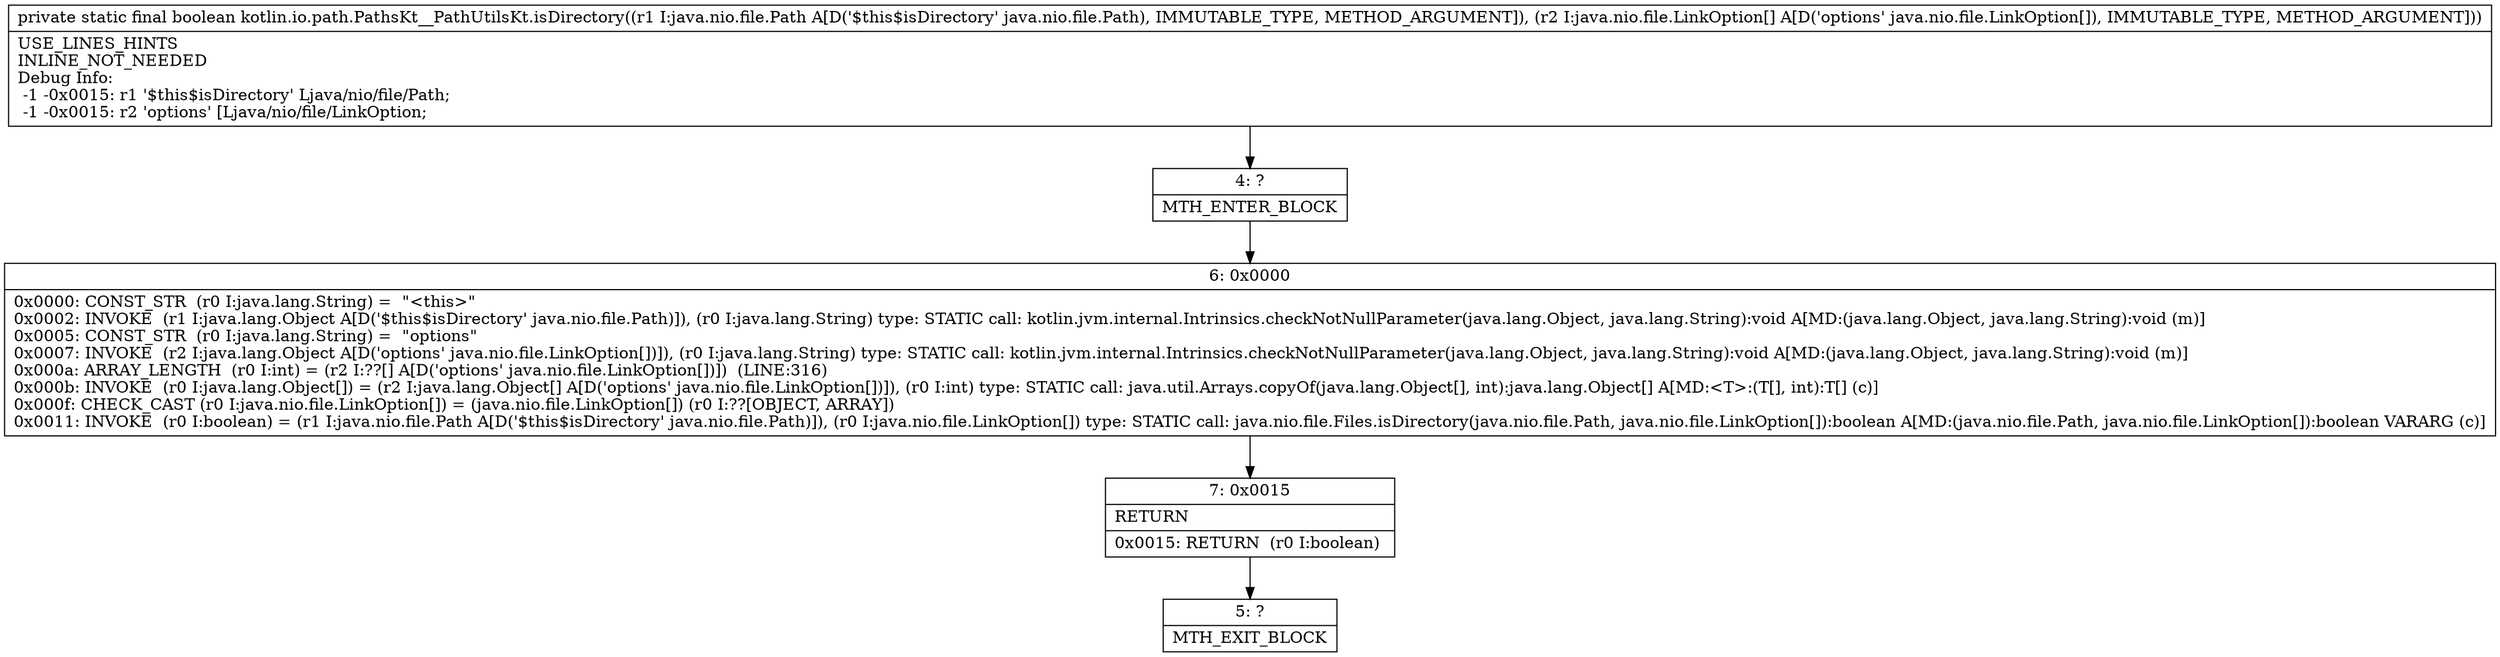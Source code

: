 digraph "CFG forkotlin.io.path.PathsKt__PathUtilsKt.isDirectory(Ljava\/nio\/file\/Path;[Ljava\/nio\/file\/LinkOption;)Z" {
Node_4 [shape=record,label="{4\:\ ?|MTH_ENTER_BLOCK\l}"];
Node_6 [shape=record,label="{6\:\ 0x0000|0x0000: CONST_STR  (r0 I:java.lang.String) =  \"\<this\>\" \l0x0002: INVOKE  (r1 I:java.lang.Object A[D('$this$isDirectory' java.nio.file.Path)]), (r0 I:java.lang.String) type: STATIC call: kotlin.jvm.internal.Intrinsics.checkNotNullParameter(java.lang.Object, java.lang.String):void A[MD:(java.lang.Object, java.lang.String):void (m)]\l0x0005: CONST_STR  (r0 I:java.lang.String) =  \"options\" \l0x0007: INVOKE  (r2 I:java.lang.Object A[D('options' java.nio.file.LinkOption[])]), (r0 I:java.lang.String) type: STATIC call: kotlin.jvm.internal.Intrinsics.checkNotNullParameter(java.lang.Object, java.lang.String):void A[MD:(java.lang.Object, java.lang.String):void (m)]\l0x000a: ARRAY_LENGTH  (r0 I:int) = (r2 I:??[] A[D('options' java.nio.file.LinkOption[])])  (LINE:316)\l0x000b: INVOKE  (r0 I:java.lang.Object[]) = (r2 I:java.lang.Object[] A[D('options' java.nio.file.LinkOption[])]), (r0 I:int) type: STATIC call: java.util.Arrays.copyOf(java.lang.Object[], int):java.lang.Object[] A[MD:\<T\>:(T[], int):T[] (c)]\l0x000f: CHECK_CAST (r0 I:java.nio.file.LinkOption[]) = (java.nio.file.LinkOption[]) (r0 I:??[OBJECT, ARRAY]) \l0x0011: INVOKE  (r0 I:boolean) = (r1 I:java.nio.file.Path A[D('$this$isDirectory' java.nio.file.Path)]), (r0 I:java.nio.file.LinkOption[]) type: STATIC call: java.nio.file.Files.isDirectory(java.nio.file.Path, java.nio.file.LinkOption[]):boolean A[MD:(java.nio.file.Path, java.nio.file.LinkOption[]):boolean VARARG (c)]\l}"];
Node_7 [shape=record,label="{7\:\ 0x0015|RETURN\l|0x0015: RETURN  (r0 I:boolean) \l}"];
Node_5 [shape=record,label="{5\:\ ?|MTH_EXIT_BLOCK\l}"];
MethodNode[shape=record,label="{private static final boolean kotlin.io.path.PathsKt__PathUtilsKt.isDirectory((r1 I:java.nio.file.Path A[D('$this$isDirectory' java.nio.file.Path), IMMUTABLE_TYPE, METHOD_ARGUMENT]), (r2 I:java.nio.file.LinkOption[] A[D('options' java.nio.file.LinkOption[]), IMMUTABLE_TYPE, METHOD_ARGUMENT]))  | USE_LINES_HINTS\lINLINE_NOT_NEEDED\lDebug Info:\l  \-1 \-0x0015: r1 '$this$isDirectory' Ljava\/nio\/file\/Path;\l  \-1 \-0x0015: r2 'options' [Ljava\/nio\/file\/LinkOption;\l}"];
MethodNode -> Node_4;Node_4 -> Node_6;
Node_6 -> Node_7;
Node_7 -> Node_5;
}


